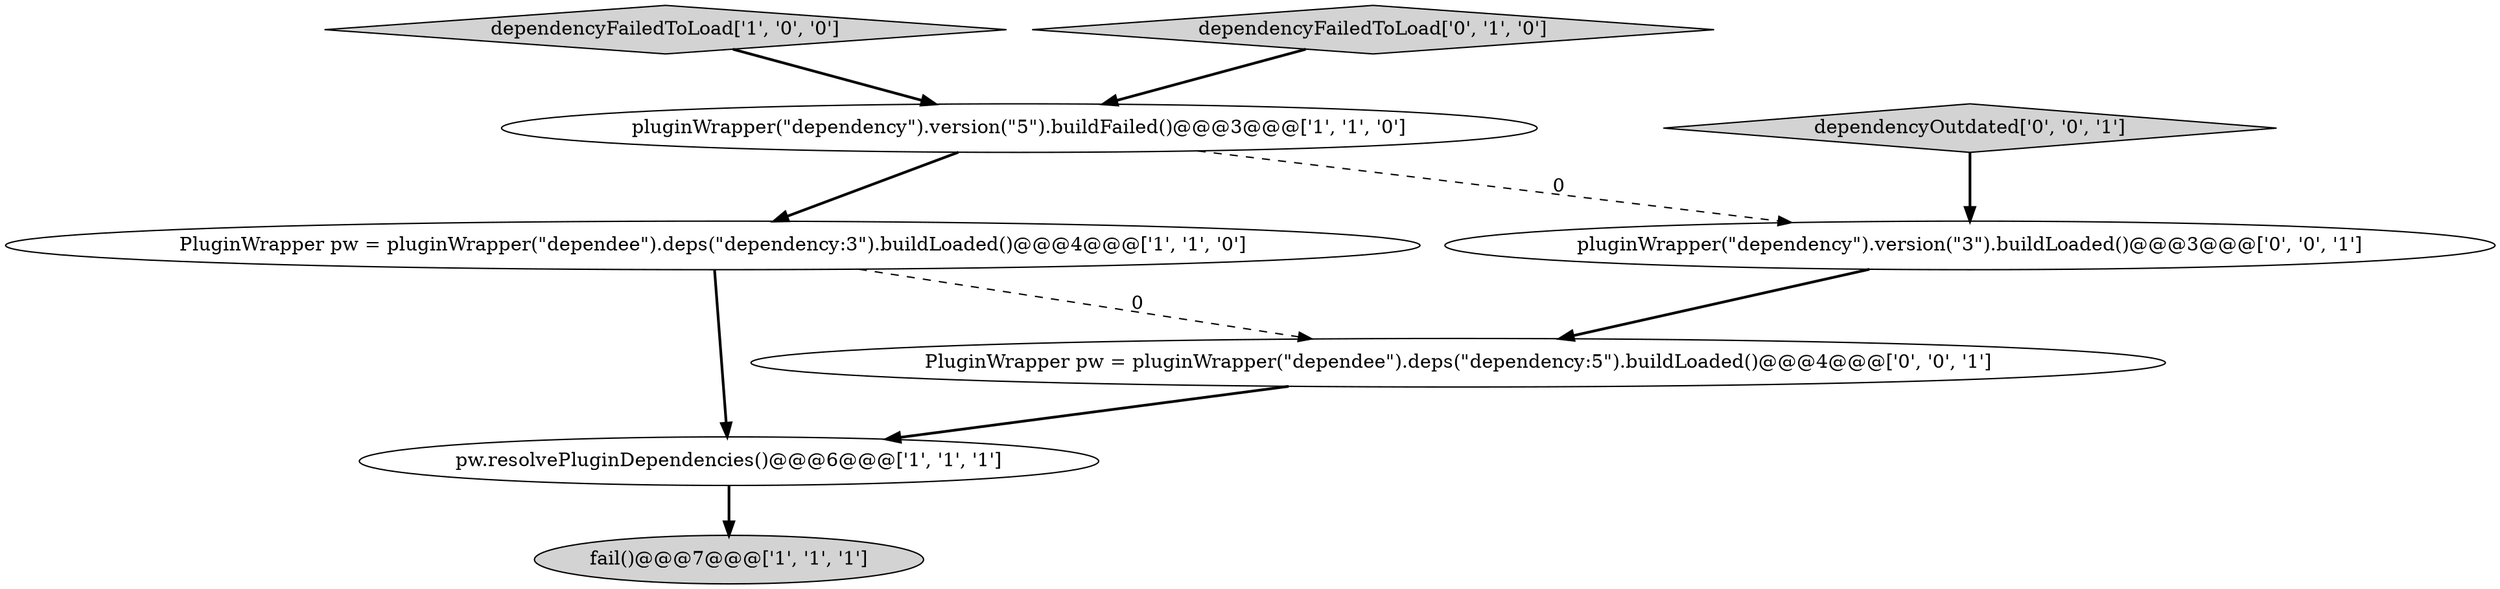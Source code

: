 digraph {
4 [style = filled, label = "fail()@@@7@@@['1', '1', '1']", fillcolor = lightgray, shape = ellipse image = "AAA0AAABBB1BBB"];
1 [style = filled, label = "dependencyFailedToLoad['1', '0', '0']", fillcolor = lightgray, shape = diamond image = "AAA0AAABBB1BBB"];
2 [style = filled, label = "pluginWrapper(\"dependency\").version(\"5\").buildFailed()@@@3@@@['1', '1', '0']", fillcolor = white, shape = ellipse image = "AAA0AAABBB1BBB"];
0 [style = filled, label = "pw.resolvePluginDependencies()@@@6@@@['1', '1', '1']", fillcolor = white, shape = ellipse image = "AAA0AAABBB1BBB"];
3 [style = filled, label = "PluginWrapper pw = pluginWrapper(\"dependee\").deps(\"dependency:3\").buildLoaded()@@@4@@@['1', '1', '0']", fillcolor = white, shape = ellipse image = "AAA0AAABBB1BBB"];
8 [style = filled, label = "dependencyOutdated['0', '0', '1']", fillcolor = lightgray, shape = diamond image = "AAA0AAABBB3BBB"];
5 [style = filled, label = "dependencyFailedToLoad['0', '1', '0']", fillcolor = lightgray, shape = diamond image = "AAA0AAABBB2BBB"];
7 [style = filled, label = "PluginWrapper pw = pluginWrapper(\"dependee\").deps(\"dependency:5\").buildLoaded()@@@4@@@['0', '0', '1']", fillcolor = white, shape = ellipse image = "AAA0AAABBB3BBB"];
6 [style = filled, label = "pluginWrapper(\"dependency\").version(\"3\").buildLoaded()@@@3@@@['0', '0', '1']", fillcolor = white, shape = ellipse image = "AAA0AAABBB3BBB"];
5->2 [style = bold, label=""];
6->7 [style = bold, label=""];
0->4 [style = bold, label=""];
8->6 [style = bold, label=""];
3->0 [style = bold, label=""];
7->0 [style = bold, label=""];
1->2 [style = bold, label=""];
3->7 [style = dashed, label="0"];
2->3 [style = bold, label=""];
2->6 [style = dashed, label="0"];
}
